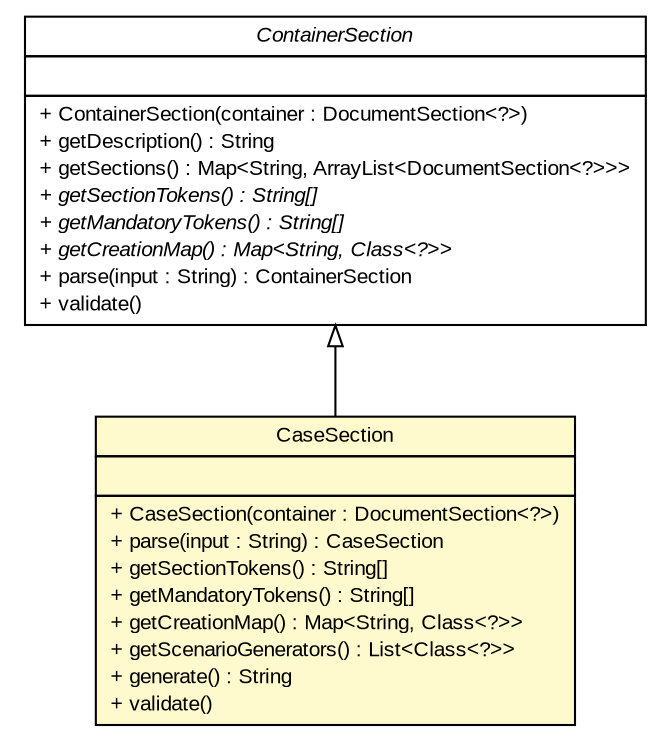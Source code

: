 #!/usr/local/bin/dot
#
# Class diagram 
# Generated by UMLGraph version R5_6 (http://www.umlgraph.org/)
#

digraph G {
	edge [fontname="arial",fontsize=10,labelfontname="arial",labelfontsize=10];
	node [fontname="arial",fontsize=10,shape=plaintext];
	nodesep=0.25;
	ranksep=0.5;
	// com.github.mkolisnyk.aerial.document.ContainerSection
	c2173 [label=<<table title="com.github.mkolisnyk.aerial.document.ContainerSection" border="0" cellborder="1" cellspacing="0" cellpadding="2" port="p" href="./ContainerSection.html">
		<tr><td><table border="0" cellspacing="0" cellpadding="1">
<tr><td align="center" balign="center"><font face="arial italic"> ContainerSection </font></td></tr>
		</table></td></tr>
		<tr><td><table border="0" cellspacing="0" cellpadding="1">
<tr><td align="left" balign="left">  </td></tr>
		</table></td></tr>
		<tr><td><table border="0" cellspacing="0" cellpadding="1">
<tr><td align="left" balign="left"> + ContainerSection(container : DocumentSection&lt;?&gt;) </td></tr>
<tr><td align="left" balign="left"> + getDescription() : String </td></tr>
<tr><td align="left" balign="left"> + getSections() : Map&lt;String, ArrayList&lt;DocumentSection&lt;?&gt;&gt;&gt; </td></tr>
<tr><td align="left" balign="left"><font face="arial italic" point-size="10.0"> + getSectionTokens() : String[] </font></td></tr>
<tr><td align="left" balign="left"><font face="arial italic" point-size="10.0"> + getMandatoryTokens() : String[] </font></td></tr>
<tr><td align="left" balign="left"><font face="arial italic" point-size="10.0"> + getCreationMap() : Map&lt;String, Class&lt;?&gt;&gt; </font></td></tr>
<tr><td align="left" balign="left"> + parse(input : String) : ContainerSection </td></tr>
<tr><td align="left" balign="left"> + validate() </td></tr>
		</table></td></tr>
		</table>>, URL="./ContainerSection.html", fontname="arial", fontcolor="black", fontsize=10.0];
	// com.github.mkolisnyk.aerial.document.CaseSection
	c2174 [label=<<table title="com.github.mkolisnyk.aerial.document.CaseSection" border="0" cellborder="1" cellspacing="0" cellpadding="2" port="p" bgcolor="lemonChiffon" href="./CaseSection.html">
		<tr><td><table border="0" cellspacing="0" cellpadding="1">
<tr><td align="center" balign="center"> CaseSection </td></tr>
		</table></td></tr>
		<tr><td><table border="0" cellspacing="0" cellpadding="1">
<tr><td align="left" balign="left">  </td></tr>
		</table></td></tr>
		<tr><td><table border="0" cellspacing="0" cellpadding="1">
<tr><td align="left" balign="left"> + CaseSection(container : DocumentSection&lt;?&gt;) </td></tr>
<tr><td align="left" balign="left"> + parse(input : String) : CaseSection </td></tr>
<tr><td align="left" balign="left"> + getSectionTokens() : String[] </td></tr>
<tr><td align="left" balign="left"> + getMandatoryTokens() : String[] </td></tr>
<tr><td align="left" balign="left"> + getCreationMap() : Map&lt;String, Class&lt;?&gt;&gt; </td></tr>
<tr><td align="left" balign="left"> + getScenarioGenerators() : List&lt;Class&lt;?&gt;&gt; </td></tr>
<tr><td align="left" balign="left"> + generate() : String </td></tr>
<tr><td align="left" balign="left"> + validate() </td></tr>
		</table></td></tr>
		</table>>, URL="./CaseSection.html", fontname="arial", fontcolor="black", fontsize=10.0];
	//com.github.mkolisnyk.aerial.document.CaseSection extends com.github.mkolisnyk.aerial.document.ContainerSection
	c2173:p -> c2174:p [dir=back,arrowtail=empty];
}

